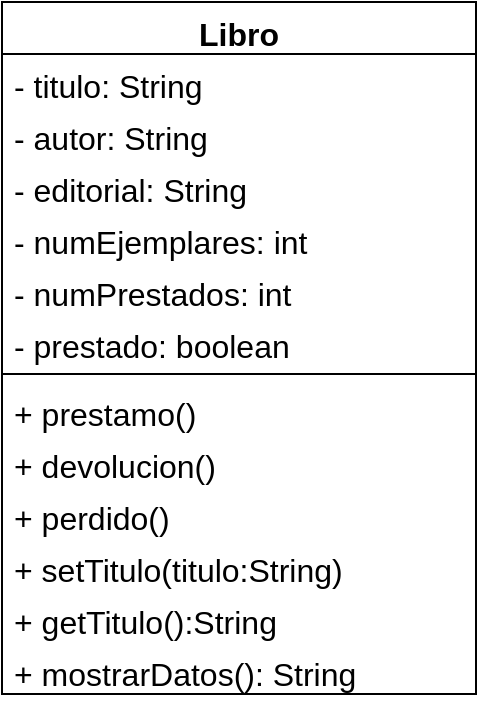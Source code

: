 <mxfile version="23.1.0" type="github">
  <diagram name="Página-1" id="zezswzHhv1L19rjYyzv-">
    <mxGraphModel dx="712" dy="1186" grid="0" gridSize="10" guides="1" tooltips="1" connect="1" arrows="1" fold="1" page="0" pageScale="1" pageWidth="827" pageHeight="1169" math="0" shadow="0">
      <root>
        <mxCell id="0" />
        <mxCell id="1" parent="0" />
        <mxCell id="OYtKPpapujSkmBP72CIY-1" value="Libro" style="swimlane;fontStyle=1;align=center;verticalAlign=top;childLayout=stackLayout;horizontal=1;startSize=26;horizontalStack=0;resizeParent=1;resizeParentMax=0;resizeLast=0;collapsible=1;marginBottom=0;whiteSpace=wrap;html=1;fontSize=16;" vertex="1" parent="1">
          <mxGeometry x="155" y="-46" width="237" height="346" as="geometry" />
        </mxCell>
        <mxCell id="OYtKPpapujSkmBP72CIY-2" value="- titulo: String" style="text;strokeColor=none;fillColor=none;align=left;verticalAlign=top;spacingLeft=4;spacingRight=4;overflow=hidden;rotatable=0;points=[[0,0.5],[1,0.5]];portConstraint=eastwest;whiteSpace=wrap;html=1;fontSize=16;" vertex="1" parent="OYtKPpapujSkmBP72CIY-1">
          <mxGeometry y="26" width="237" height="26" as="geometry" />
        </mxCell>
        <mxCell id="OYtKPpapujSkmBP72CIY-10" value="- autor: String" style="text;strokeColor=none;fillColor=none;align=left;verticalAlign=top;spacingLeft=4;spacingRight=4;overflow=hidden;rotatable=0;points=[[0,0.5],[1,0.5]];portConstraint=eastwest;whiteSpace=wrap;html=1;fontSize=16;" vertex="1" parent="OYtKPpapujSkmBP72CIY-1">
          <mxGeometry y="52" width="237" height="26" as="geometry" />
        </mxCell>
        <mxCell id="OYtKPpapujSkmBP72CIY-11" value="- editorial: String" style="text;strokeColor=none;fillColor=none;align=left;verticalAlign=top;spacingLeft=4;spacingRight=4;overflow=hidden;rotatable=0;points=[[0,0.5],[1,0.5]];portConstraint=eastwest;whiteSpace=wrap;html=1;fontSize=16;" vertex="1" parent="OYtKPpapujSkmBP72CIY-1">
          <mxGeometry y="78" width="237" height="26" as="geometry" />
        </mxCell>
        <mxCell id="OYtKPpapujSkmBP72CIY-12" value="- numEjemplares: int" style="text;strokeColor=none;fillColor=none;align=left;verticalAlign=top;spacingLeft=4;spacingRight=4;overflow=hidden;rotatable=0;points=[[0,0.5],[1,0.5]];portConstraint=eastwest;whiteSpace=wrap;html=1;fontSize=16;" vertex="1" parent="OYtKPpapujSkmBP72CIY-1">
          <mxGeometry y="104" width="237" height="26" as="geometry" />
        </mxCell>
        <mxCell id="OYtKPpapujSkmBP72CIY-13" value="- numPrestados: int" style="text;strokeColor=none;fillColor=none;align=left;verticalAlign=top;spacingLeft=4;spacingRight=4;overflow=hidden;rotatable=0;points=[[0,0.5],[1,0.5]];portConstraint=eastwest;whiteSpace=wrap;html=1;fontSize=16;" vertex="1" parent="OYtKPpapujSkmBP72CIY-1">
          <mxGeometry y="130" width="237" height="26" as="geometry" />
        </mxCell>
        <mxCell id="OYtKPpapujSkmBP72CIY-14" value="- prestado: boolean" style="text;strokeColor=none;fillColor=none;align=left;verticalAlign=top;spacingLeft=4;spacingRight=4;overflow=hidden;rotatable=0;points=[[0,0.5],[1,0.5]];portConstraint=eastwest;whiteSpace=wrap;html=1;fontSize=16;" vertex="1" parent="OYtKPpapujSkmBP72CIY-1">
          <mxGeometry y="156" width="237" height="26" as="geometry" />
        </mxCell>
        <mxCell id="OYtKPpapujSkmBP72CIY-3" value="" style="line;strokeWidth=1;fillColor=none;align=left;verticalAlign=middle;spacingTop=-1;spacingLeft=3;spacingRight=3;rotatable=0;labelPosition=right;points=[];portConstraint=eastwest;strokeColor=inherit;fontSize=16;" vertex="1" parent="OYtKPpapujSkmBP72CIY-1">
          <mxGeometry y="182" width="237" height="8" as="geometry" />
        </mxCell>
        <mxCell id="OYtKPpapujSkmBP72CIY-4" value="+ prestamo()" style="text;strokeColor=none;fillColor=none;align=left;verticalAlign=top;spacingLeft=4;spacingRight=4;overflow=hidden;rotatable=0;points=[[0,0.5],[1,0.5]];portConstraint=eastwest;whiteSpace=wrap;html=1;fontSize=16;" vertex="1" parent="OYtKPpapujSkmBP72CIY-1">
          <mxGeometry y="190" width="237" height="26" as="geometry" />
        </mxCell>
        <mxCell id="OYtKPpapujSkmBP72CIY-16" value="+ devolucion()" style="text;strokeColor=none;fillColor=none;align=left;verticalAlign=top;spacingLeft=4;spacingRight=4;overflow=hidden;rotatable=0;points=[[0,0.5],[1,0.5]];portConstraint=eastwest;whiteSpace=wrap;html=1;fontSize=16;" vertex="1" parent="OYtKPpapujSkmBP72CIY-1">
          <mxGeometry y="216" width="237" height="26" as="geometry" />
        </mxCell>
        <mxCell id="OYtKPpapujSkmBP72CIY-17" value="+ perdido()" style="text;strokeColor=none;fillColor=none;align=left;verticalAlign=top;spacingLeft=4;spacingRight=4;overflow=hidden;rotatable=0;points=[[0,0.5],[1,0.5]];portConstraint=eastwest;whiteSpace=wrap;html=1;fontSize=16;" vertex="1" parent="OYtKPpapujSkmBP72CIY-1">
          <mxGeometry y="242" width="237" height="26" as="geometry" />
        </mxCell>
        <mxCell id="OYtKPpapujSkmBP72CIY-19" value="+ setTitulo(titulo:String)" style="text;strokeColor=none;fillColor=none;align=left;verticalAlign=top;spacingLeft=4;spacingRight=4;overflow=hidden;rotatable=0;points=[[0,0.5],[1,0.5]];portConstraint=eastwest;whiteSpace=wrap;html=1;fontSize=16;" vertex="1" parent="OYtKPpapujSkmBP72CIY-1">
          <mxGeometry y="268" width="237" height="26" as="geometry" />
        </mxCell>
        <mxCell id="OYtKPpapujSkmBP72CIY-20" value="+ getTitulo():String" style="text;strokeColor=none;fillColor=none;align=left;verticalAlign=top;spacingLeft=4;spacingRight=4;overflow=hidden;rotatable=0;points=[[0,0.5],[1,0.5]];portConstraint=eastwest;whiteSpace=wrap;html=1;fontSize=16;" vertex="1" parent="OYtKPpapujSkmBP72CIY-1">
          <mxGeometry y="294" width="237" height="26" as="geometry" />
        </mxCell>
        <mxCell id="OYtKPpapujSkmBP72CIY-18" value="+ mostrarDatos(): String" style="text;strokeColor=none;fillColor=none;align=left;verticalAlign=top;spacingLeft=4;spacingRight=4;overflow=hidden;rotatable=0;points=[[0,0.5],[1,0.5]];portConstraint=eastwest;whiteSpace=wrap;html=1;fontSize=16;" vertex="1" parent="OYtKPpapujSkmBP72CIY-1">
          <mxGeometry y="320" width="237" height="26" as="geometry" />
        </mxCell>
      </root>
    </mxGraphModel>
  </diagram>
</mxfile>
